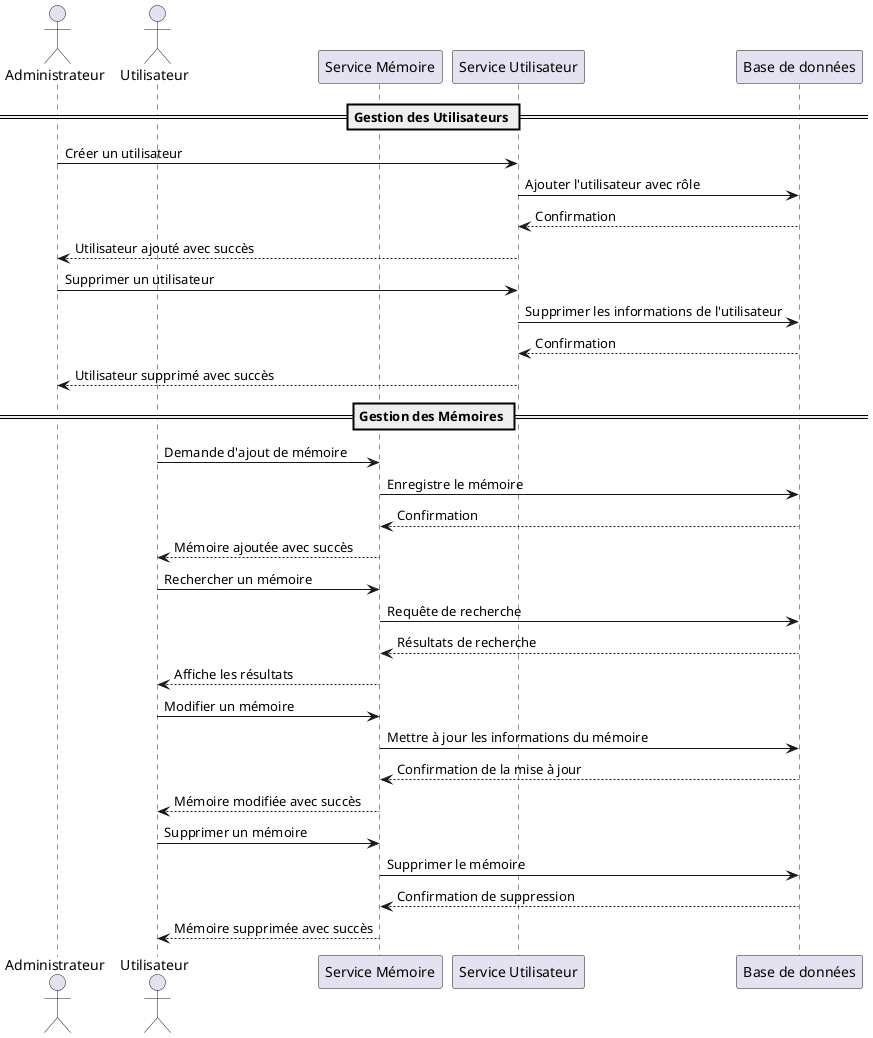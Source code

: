 //Ce code est une description de diagramme de séquence en utilisant le langage PlantUML. Il montre comment un utilisateur interagit avec le Service Mémoire pour ajouter un mémoire, en illustrant les étapes principales d'un processus d'ajout de mémoire dans un système de gestion de mémoire

@startuml
actor Administrateur
actor Utilisateur
participant "Service Mémoire" as ServiceMemoire
participant "Service Utilisateur" as ServiceUtilisateur
participant "Base de données" as DB

== Gestion des Utilisateurs ==
Administrateur -> ServiceUtilisateur : Créer un utilisateur
ServiceUtilisateur -> DB : Ajouter l'utilisateur avec rôle
DB --> ServiceUtilisateur : Confirmation
ServiceUtilisateur --> Administrateur : Utilisateur ajouté avec succès

Administrateur -> ServiceUtilisateur : Supprimer un utilisateur
ServiceUtilisateur -> DB : Supprimer les informations de l'utilisateur
DB --> ServiceUtilisateur : Confirmation
ServiceUtilisateur --> Administrateur : Utilisateur supprimé avec succès

== Gestion des Mémoires ==
Utilisateur -> ServiceMemoire : Demande d'ajout de mémoire
ServiceMemoire -> DB : Enregistre le mémoire
DB --> ServiceMemoire : Confirmation
ServiceMemoire --> Utilisateur : Mémoire ajoutée avec succès

Utilisateur -> ServiceMemoire : Rechercher un mémoire
ServiceMemoire -> DB : Requête de recherche
DB --> ServiceMemoire : Résultats de recherche
ServiceMemoire --> Utilisateur : Affiche les résultats

Utilisateur -> ServiceMemoire : Modifier un mémoire
ServiceMemoire -> DB : Mettre à jour les informations du mémoire
DB --> ServiceMemoire : Confirmation de la mise à jour
ServiceMemoire --> Utilisateur : Mémoire modifiée avec succès

Utilisateur -> ServiceMemoire : Supprimer un mémoire
ServiceMemoire -> DB : Supprimer le mémoire
DB --> ServiceMemoire : Confirmation de suppression
ServiceMemoire --> Utilisateur : Mémoire supprimée avec succès
@enduml

